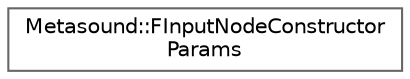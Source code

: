 digraph "Graphical Class Hierarchy"
{
 // INTERACTIVE_SVG=YES
 // LATEX_PDF_SIZE
  bgcolor="transparent";
  edge [fontname=Helvetica,fontsize=10,labelfontname=Helvetica,labelfontsize=10];
  node [fontname=Helvetica,fontsize=10,shape=box,height=0.2,width=0.4];
  rankdir="LR";
  Node0 [id="Node000000",label="Metasound::FInputNodeConstructor\lParams",height=0.2,width=0.4,color="grey40", fillcolor="white", style="filled",URL="$d6/d08/structMetasound_1_1FInputNodeConstructorParams.html",tooltip=" "];
}
